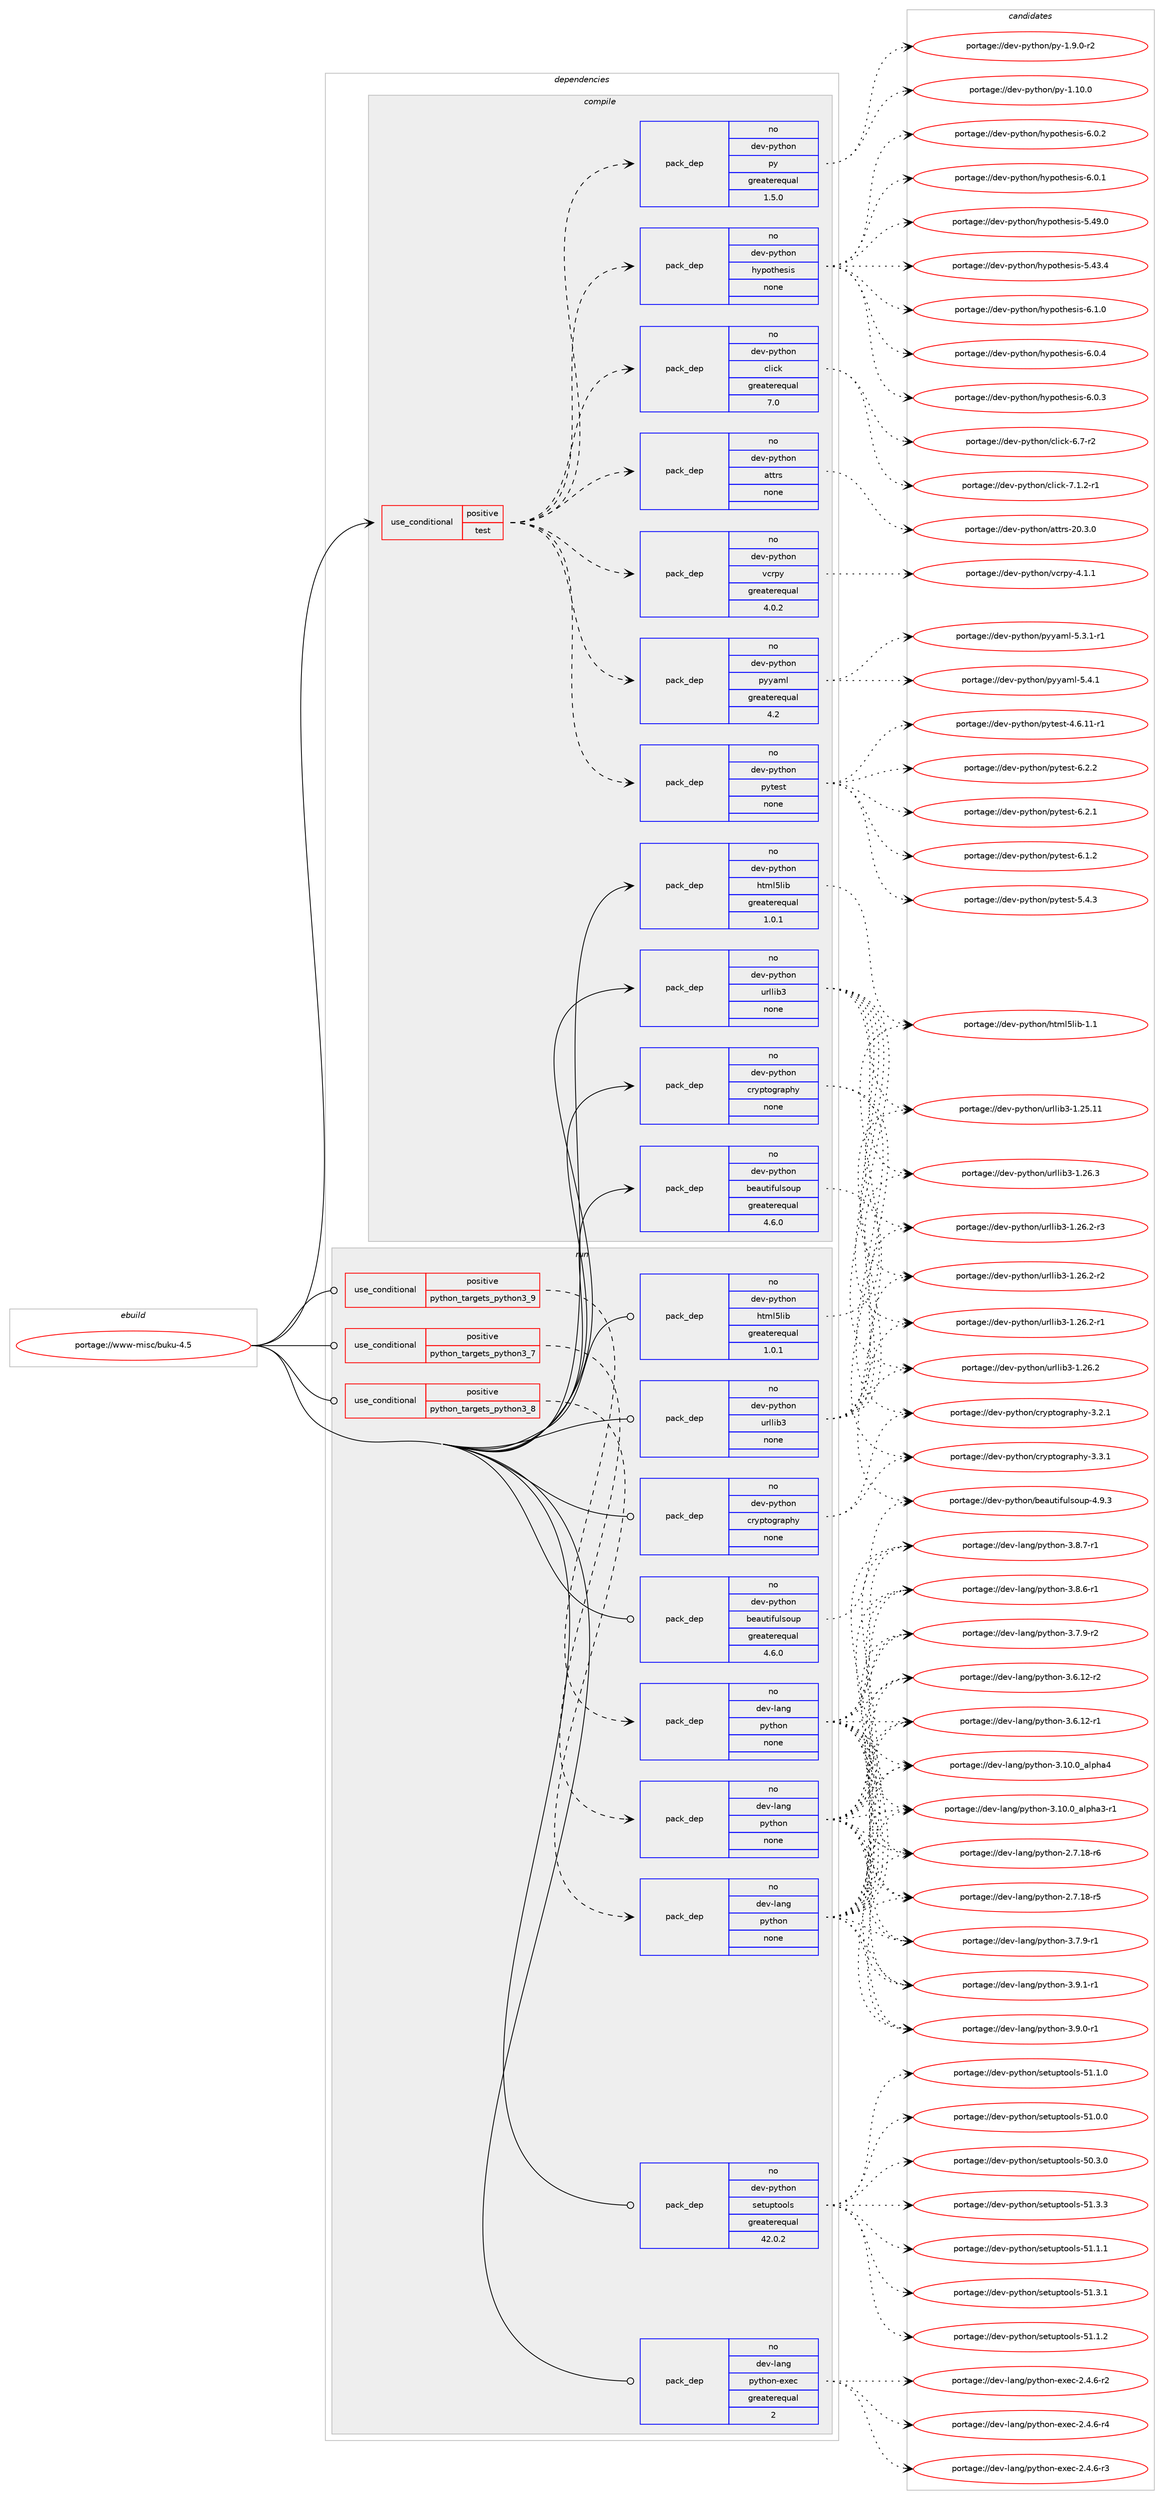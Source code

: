 digraph prolog {

# *************
# Graph options
# *************

newrank=true;
concentrate=true;
compound=true;
graph [rankdir=LR,fontname=Helvetica,fontsize=10,ranksep=1.5];#, ranksep=2.5, nodesep=0.2];
edge  [arrowhead=vee];
node  [fontname=Helvetica,fontsize=10];

# **********
# The ebuild
# **********

subgraph cluster_leftcol {
color=gray;
rank=same;
label=<<i>ebuild</i>>;
id [label="portage://www-misc/buku-4.5", color=red, width=4, href="../www-misc/buku-4.5.svg"];
}

# ****************
# The dependencies
# ****************

subgraph cluster_midcol {
color=gray;
label=<<i>dependencies</i>>;
subgraph cluster_compile {
fillcolor="#eeeeee";
style=filled;
label=<<i>compile</i>>;
subgraph cond803 {
dependency3798 [label=<<TABLE BORDER="0" CELLBORDER="1" CELLSPACING="0" CELLPADDING="4"><TR><TD ROWSPAN="3" CELLPADDING="10">use_conditional</TD></TR><TR><TD>positive</TD></TR><TR><TD>test</TD></TR></TABLE>>, shape=none, color=red];
subgraph pack2954 {
dependency3799 [label=<<TABLE BORDER="0" CELLBORDER="1" CELLSPACING="0" CELLPADDING="4" WIDTH="220"><TR><TD ROWSPAN="6" CELLPADDING="30">pack_dep</TD></TR><TR><TD WIDTH="110">no</TD></TR><TR><TD>dev-python</TD></TR><TR><TD>attrs</TD></TR><TR><TD>none</TD></TR><TR><TD></TD></TR></TABLE>>, shape=none, color=blue];
}
dependency3798:e -> dependency3799:w [weight=20,style="dashed",arrowhead="vee"];
subgraph pack2955 {
dependency3800 [label=<<TABLE BORDER="0" CELLBORDER="1" CELLSPACING="0" CELLPADDING="4" WIDTH="220"><TR><TD ROWSPAN="6" CELLPADDING="30">pack_dep</TD></TR><TR><TD WIDTH="110">no</TD></TR><TR><TD>dev-python</TD></TR><TR><TD>click</TD></TR><TR><TD>greaterequal</TD></TR><TR><TD>7.0</TD></TR></TABLE>>, shape=none, color=blue];
}
dependency3798:e -> dependency3800:w [weight=20,style="dashed",arrowhead="vee"];
subgraph pack2956 {
dependency3801 [label=<<TABLE BORDER="0" CELLBORDER="1" CELLSPACING="0" CELLPADDING="4" WIDTH="220"><TR><TD ROWSPAN="6" CELLPADDING="30">pack_dep</TD></TR><TR><TD WIDTH="110">no</TD></TR><TR><TD>dev-python</TD></TR><TR><TD>hypothesis</TD></TR><TR><TD>none</TD></TR><TR><TD></TD></TR></TABLE>>, shape=none, color=blue];
}
dependency3798:e -> dependency3801:w [weight=20,style="dashed",arrowhead="vee"];
subgraph pack2957 {
dependency3802 [label=<<TABLE BORDER="0" CELLBORDER="1" CELLSPACING="0" CELLPADDING="4" WIDTH="220"><TR><TD ROWSPAN="6" CELLPADDING="30">pack_dep</TD></TR><TR><TD WIDTH="110">no</TD></TR><TR><TD>dev-python</TD></TR><TR><TD>py</TD></TR><TR><TD>greaterequal</TD></TR><TR><TD>1.5.0</TD></TR></TABLE>>, shape=none, color=blue];
}
dependency3798:e -> dependency3802:w [weight=20,style="dashed",arrowhead="vee"];
subgraph pack2958 {
dependency3803 [label=<<TABLE BORDER="0" CELLBORDER="1" CELLSPACING="0" CELLPADDING="4" WIDTH="220"><TR><TD ROWSPAN="6" CELLPADDING="30">pack_dep</TD></TR><TR><TD WIDTH="110">no</TD></TR><TR><TD>dev-python</TD></TR><TR><TD>pytest</TD></TR><TR><TD>none</TD></TR><TR><TD></TD></TR></TABLE>>, shape=none, color=blue];
}
dependency3798:e -> dependency3803:w [weight=20,style="dashed",arrowhead="vee"];
subgraph pack2959 {
dependency3804 [label=<<TABLE BORDER="0" CELLBORDER="1" CELLSPACING="0" CELLPADDING="4" WIDTH="220"><TR><TD ROWSPAN="6" CELLPADDING="30">pack_dep</TD></TR><TR><TD WIDTH="110">no</TD></TR><TR><TD>dev-python</TD></TR><TR><TD>pyyaml</TD></TR><TR><TD>greaterequal</TD></TR><TR><TD>4.2</TD></TR></TABLE>>, shape=none, color=blue];
}
dependency3798:e -> dependency3804:w [weight=20,style="dashed",arrowhead="vee"];
subgraph pack2960 {
dependency3805 [label=<<TABLE BORDER="0" CELLBORDER="1" CELLSPACING="0" CELLPADDING="4" WIDTH="220"><TR><TD ROWSPAN="6" CELLPADDING="30">pack_dep</TD></TR><TR><TD WIDTH="110">no</TD></TR><TR><TD>dev-python</TD></TR><TR><TD>vcrpy</TD></TR><TR><TD>greaterequal</TD></TR><TR><TD>4.0.2</TD></TR></TABLE>>, shape=none, color=blue];
}
dependency3798:e -> dependency3805:w [weight=20,style="dashed",arrowhead="vee"];
}
id:e -> dependency3798:w [weight=20,style="solid",arrowhead="vee"];
subgraph pack2961 {
dependency3806 [label=<<TABLE BORDER="0" CELLBORDER="1" CELLSPACING="0" CELLPADDING="4" WIDTH="220"><TR><TD ROWSPAN="6" CELLPADDING="30">pack_dep</TD></TR><TR><TD WIDTH="110">no</TD></TR><TR><TD>dev-python</TD></TR><TR><TD>beautifulsoup</TD></TR><TR><TD>greaterequal</TD></TR><TR><TD>4.6.0</TD></TR></TABLE>>, shape=none, color=blue];
}
id:e -> dependency3806:w [weight=20,style="solid",arrowhead="vee"];
subgraph pack2962 {
dependency3807 [label=<<TABLE BORDER="0" CELLBORDER="1" CELLSPACING="0" CELLPADDING="4" WIDTH="220"><TR><TD ROWSPAN="6" CELLPADDING="30">pack_dep</TD></TR><TR><TD WIDTH="110">no</TD></TR><TR><TD>dev-python</TD></TR><TR><TD>cryptography</TD></TR><TR><TD>none</TD></TR><TR><TD></TD></TR></TABLE>>, shape=none, color=blue];
}
id:e -> dependency3807:w [weight=20,style="solid",arrowhead="vee"];
subgraph pack2963 {
dependency3808 [label=<<TABLE BORDER="0" CELLBORDER="1" CELLSPACING="0" CELLPADDING="4" WIDTH="220"><TR><TD ROWSPAN="6" CELLPADDING="30">pack_dep</TD></TR><TR><TD WIDTH="110">no</TD></TR><TR><TD>dev-python</TD></TR><TR><TD>html5lib</TD></TR><TR><TD>greaterequal</TD></TR><TR><TD>1.0.1</TD></TR></TABLE>>, shape=none, color=blue];
}
id:e -> dependency3808:w [weight=20,style="solid",arrowhead="vee"];
subgraph pack2964 {
dependency3809 [label=<<TABLE BORDER="0" CELLBORDER="1" CELLSPACING="0" CELLPADDING="4" WIDTH="220"><TR><TD ROWSPAN="6" CELLPADDING="30">pack_dep</TD></TR><TR><TD WIDTH="110">no</TD></TR><TR><TD>dev-python</TD></TR><TR><TD>urllib3</TD></TR><TR><TD>none</TD></TR><TR><TD></TD></TR></TABLE>>, shape=none, color=blue];
}
id:e -> dependency3809:w [weight=20,style="solid",arrowhead="vee"];
}
subgraph cluster_compileandrun {
fillcolor="#eeeeee";
style=filled;
label=<<i>compile and run</i>>;
}
subgraph cluster_run {
fillcolor="#eeeeee";
style=filled;
label=<<i>run</i>>;
subgraph cond804 {
dependency3810 [label=<<TABLE BORDER="0" CELLBORDER="1" CELLSPACING="0" CELLPADDING="4"><TR><TD ROWSPAN="3" CELLPADDING="10">use_conditional</TD></TR><TR><TD>positive</TD></TR><TR><TD>python_targets_python3_7</TD></TR></TABLE>>, shape=none, color=red];
subgraph pack2965 {
dependency3811 [label=<<TABLE BORDER="0" CELLBORDER="1" CELLSPACING="0" CELLPADDING="4" WIDTH="220"><TR><TD ROWSPAN="6" CELLPADDING="30">pack_dep</TD></TR><TR><TD WIDTH="110">no</TD></TR><TR><TD>dev-lang</TD></TR><TR><TD>python</TD></TR><TR><TD>none</TD></TR><TR><TD></TD></TR></TABLE>>, shape=none, color=blue];
}
dependency3810:e -> dependency3811:w [weight=20,style="dashed",arrowhead="vee"];
}
id:e -> dependency3810:w [weight=20,style="solid",arrowhead="odot"];
subgraph cond805 {
dependency3812 [label=<<TABLE BORDER="0" CELLBORDER="1" CELLSPACING="0" CELLPADDING="4"><TR><TD ROWSPAN="3" CELLPADDING="10">use_conditional</TD></TR><TR><TD>positive</TD></TR><TR><TD>python_targets_python3_8</TD></TR></TABLE>>, shape=none, color=red];
subgraph pack2966 {
dependency3813 [label=<<TABLE BORDER="0" CELLBORDER="1" CELLSPACING="0" CELLPADDING="4" WIDTH="220"><TR><TD ROWSPAN="6" CELLPADDING="30">pack_dep</TD></TR><TR><TD WIDTH="110">no</TD></TR><TR><TD>dev-lang</TD></TR><TR><TD>python</TD></TR><TR><TD>none</TD></TR><TR><TD></TD></TR></TABLE>>, shape=none, color=blue];
}
dependency3812:e -> dependency3813:w [weight=20,style="dashed",arrowhead="vee"];
}
id:e -> dependency3812:w [weight=20,style="solid",arrowhead="odot"];
subgraph cond806 {
dependency3814 [label=<<TABLE BORDER="0" CELLBORDER="1" CELLSPACING="0" CELLPADDING="4"><TR><TD ROWSPAN="3" CELLPADDING="10">use_conditional</TD></TR><TR><TD>positive</TD></TR><TR><TD>python_targets_python3_9</TD></TR></TABLE>>, shape=none, color=red];
subgraph pack2967 {
dependency3815 [label=<<TABLE BORDER="0" CELLBORDER="1" CELLSPACING="0" CELLPADDING="4" WIDTH="220"><TR><TD ROWSPAN="6" CELLPADDING="30">pack_dep</TD></TR><TR><TD WIDTH="110">no</TD></TR><TR><TD>dev-lang</TD></TR><TR><TD>python</TD></TR><TR><TD>none</TD></TR><TR><TD></TD></TR></TABLE>>, shape=none, color=blue];
}
dependency3814:e -> dependency3815:w [weight=20,style="dashed",arrowhead="vee"];
}
id:e -> dependency3814:w [weight=20,style="solid",arrowhead="odot"];
subgraph pack2968 {
dependency3816 [label=<<TABLE BORDER="0" CELLBORDER="1" CELLSPACING="0" CELLPADDING="4" WIDTH="220"><TR><TD ROWSPAN="6" CELLPADDING="30">pack_dep</TD></TR><TR><TD WIDTH="110">no</TD></TR><TR><TD>dev-lang</TD></TR><TR><TD>python-exec</TD></TR><TR><TD>greaterequal</TD></TR><TR><TD>2</TD></TR></TABLE>>, shape=none, color=blue];
}
id:e -> dependency3816:w [weight=20,style="solid",arrowhead="odot"];
subgraph pack2969 {
dependency3817 [label=<<TABLE BORDER="0" CELLBORDER="1" CELLSPACING="0" CELLPADDING="4" WIDTH="220"><TR><TD ROWSPAN="6" CELLPADDING="30">pack_dep</TD></TR><TR><TD WIDTH="110">no</TD></TR><TR><TD>dev-python</TD></TR><TR><TD>beautifulsoup</TD></TR><TR><TD>greaterequal</TD></TR><TR><TD>4.6.0</TD></TR></TABLE>>, shape=none, color=blue];
}
id:e -> dependency3817:w [weight=20,style="solid",arrowhead="odot"];
subgraph pack2970 {
dependency3818 [label=<<TABLE BORDER="0" CELLBORDER="1" CELLSPACING="0" CELLPADDING="4" WIDTH="220"><TR><TD ROWSPAN="6" CELLPADDING="30">pack_dep</TD></TR><TR><TD WIDTH="110">no</TD></TR><TR><TD>dev-python</TD></TR><TR><TD>cryptography</TD></TR><TR><TD>none</TD></TR><TR><TD></TD></TR></TABLE>>, shape=none, color=blue];
}
id:e -> dependency3818:w [weight=20,style="solid",arrowhead="odot"];
subgraph pack2971 {
dependency3819 [label=<<TABLE BORDER="0" CELLBORDER="1" CELLSPACING="0" CELLPADDING="4" WIDTH="220"><TR><TD ROWSPAN="6" CELLPADDING="30">pack_dep</TD></TR><TR><TD WIDTH="110">no</TD></TR><TR><TD>dev-python</TD></TR><TR><TD>html5lib</TD></TR><TR><TD>greaterequal</TD></TR><TR><TD>1.0.1</TD></TR></TABLE>>, shape=none, color=blue];
}
id:e -> dependency3819:w [weight=20,style="solid",arrowhead="odot"];
subgraph pack2972 {
dependency3820 [label=<<TABLE BORDER="0" CELLBORDER="1" CELLSPACING="0" CELLPADDING="4" WIDTH="220"><TR><TD ROWSPAN="6" CELLPADDING="30">pack_dep</TD></TR><TR><TD WIDTH="110">no</TD></TR><TR><TD>dev-python</TD></TR><TR><TD>setuptools</TD></TR><TR><TD>greaterequal</TD></TR><TR><TD>42.0.2</TD></TR></TABLE>>, shape=none, color=blue];
}
id:e -> dependency3820:w [weight=20,style="solid",arrowhead="odot"];
subgraph pack2973 {
dependency3821 [label=<<TABLE BORDER="0" CELLBORDER="1" CELLSPACING="0" CELLPADDING="4" WIDTH="220"><TR><TD ROWSPAN="6" CELLPADDING="30">pack_dep</TD></TR><TR><TD WIDTH="110">no</TD></TR><TR><TD>dev-python</TD></TR><TR><TD>urllib3</TD></TR><TR><TD>none</TD></TR><TR><TD></TD></TR></TABLE>>, shape=none, color=blue];
}
id:e -> dependency3821:w [weight=20,style="solid",arrowhead="odot"];
}
}

# **************
# The candidates
# **************

subgraph cluster_choices {
rank=same;
color=gray;
label=<<i>candidates</i>>;

subgraph choice2954 {
color=black;
nodesep=1;
choice10010111845112121116104111110479711611611411545504846514648 [label="portage://dev-python/attrs-20.3.0", color=red, width=4,href="../dev-python/attrs-20.3.0.svg"];
dependency3799:e -> choice10010111845112121116104111110479711611611411545504846514648:w [style=dotted,weight="100"];
}
subgraph choice2955 {
color=black;
nodesep=1;
choice100101118451121211161041111104799108105991074555464946504511449 [label="portage://dev-python/click-7.1.2-r1", color=red, width=4,href="../dev-python/click-7.1.2-r1.svg"];
choice10010111845112121116104111110479910810599107455446554511450 [label="portage://dev-python/click-6.7-r2", color=red, width=4,href="../dev-python/click-6.7-r2.svg"];
dependency3800:e -> choice100101118451121211161041111104799108105991074555464946504511449:w [style=dotted,weight="100"];
dependency3800:e -> choice10010111845112121116104111110479910810599107455446554511450:w [style=dotted,weight="100"];
}
subgraph choice2956 {
color=black;
nodesep=1;
choice1001011184511212111610411111047104121112111116104101115105115455446494648 [label="portage://dev-python/hypothesis-6.1.0", color=red, width=4,href="../dev-python/hypothesis-6.1.0.svg"];
choice1001011184511212111610411111047104121112111116104101115105115455446484652 [label="portage://dev-python/hypothesis-6.0.4", color=red, width=4,href="../dev-python/hypothesis-6.0.4.svg"];
choice1001011184511212111610411111047104121112111116104101115105115455446484651 [label="portage://dev-python/hypothesis-6.0.3", color=red, width=4,href="../dev-python/hypothesis-6.0.3.svg"];
choice1001011184511212111610411111047104121112111116104101115105115455446484650 [label="portage://dev-python/hypothesis-6.0.2", color=red, width=4,href="../dev-python/hypothesis-6.0.2.svg"];
choice1001011184511212111610411111047104121112111116104101115105115455446484649 [label="portage://dev-python/hypothesis-6.0.1", color=red, width=4,href="../dev-python/hypothesis-6.0.1.svg"];
choice100101118451121211161041111104710412111211111610410111510511545534652574648 [label="portage://dev-python/hypothesis-5.49.0", color=red, width=4,href="../dev-python/hypothesis-5.49.0.svg"];
choice100101118451121211161041111104710412111211111610410111510511545534652514652 [label="portage://dev-python/hypothesis-5.43.4", color=red, width=4,href="../dev-python/hypothesis-5.43.4.svg"];
dependency3801:e -> choice1001011184511212111610411111047104121112111116104101115105115455446494648:w [style=dotted,weight="100"];
dependency3801:e -> choice1001011184511212111610411111047104121112111116104101115105115455446484652:w [style=dotted,weight="100"];
dependency3801:e -> choice1001011184511212111610411111047104121112111116104101115105115455446484651:w [style=dotted,weight="100"];
dependency3801:e -> choice1001011184511212111610411111047104121112111116104101115105115455446484650:w [style=dotted,weight="100"];
dependency3801:e -> choice1001011184511212111610411111047104121112111116104101115105115455446484649:w [style=dotted,weight="100"];
dependency3801:e -> choice100101118451121211161041111104710412111211111610410111510511545534652574648:w [style=dotted,weight="100"];
dependency3801:e -> choice100101118451121211161041111104710412111211111610410111510511545534652514652:w [style=dotted,weight="100"];
}
subgraph choice2957 {
color=black;
nodesep=1;
choice10010111845112121116104111110471121214549465746484511450 [label="portage://dev-python/py-1.9.0-r2", color=red, width=4,href="../dev-python/py-1.9.0-r2.svg"];
choice100101118451121211161041111104711212145494649484648 [label="portage://dev-python/py-1.10.0", color=red, width=4,href="../dev-python/py-1.10.0.svg"];
dependency3802:e -> choice10010111845112121116104111110471121214549465746484511450:w [style=dotted,weight="100"];
dependency3802:e -> choice100101118451121211161041111104711212145494649484648:w [style=dotted,weight="100"];
}
subgraph choice2958 {
color=black;
nodesep=1;
choice1001011184511212111610411111047112121116101115116455446504650 [label="portage://dev-python/pytest-6.2.2", color=red, width=4,href="../dev-python/pytest-6.2.2.svg"];
choice1001011184511212111610411111047112121116101115116455446504649 [label="portage://dev-python/pytest-6.2.1", color=red, width=4,href="../dev-python/pytest-6.2.1.svg"];
choice1001011184511212111610411111047112121116101115116455446494650 [label="portage://dev-python/pytest-6.1.2", color=red, width=4,href="../dev-python/pytest-6.1.2.svg"];
choice1001011184511212111610411111047112121116101115116455346524651 [label="portage://dev-python/pytest-5.4.3", color=red, width=4,href="../dev-python/pytest-5.4.3.svg"];
choice1001011184511212111610411111047112121116101115116455246544649494511449 [label="portage://dev-python/pytest-4.6.11-r1", color=red, width=4,href="../dev-python/pytest-4.6.11-r1.svg"];
dependency3803:e -> choice1001011184511212111610411111047112121116101115116455446504650:w [style=dotted,weight="100"];
dependency3803:e -> choice1001011184511212111610411111047112121116101115116455446504649:w [style=dotted,weight="100"];
dependency3803:e -> choice1001011184511212111610411111047112121116101115116455446494650:w [style=dotted,weight="100"];
dependency3803:e -> choice1001011184511212111610411111047112121116101115116455346524651:w [style=dotted,weight="100"];
dependency3803:e -> choice1001011184511212111610411111047112121116101115116455246544649494511449:w [style=dotted,weight="100"];
}
subgraph choice2959 {
color=black;
nodesep=1;
choice100101118451121211161041111104711212112197109108455346524649 [label="portage://dev-python/pyyaml-5.4.1", color=red, width=4,href="../dev-python/pyyaml-5.4.1.svg"];
choice1001011184511212111610411111047112121121971091084553465146494511449 [label="portage://dev-python/pyyaml-5.3.1-r1", color=red, width=4,href="../dev-python/pyyaml-5.3.1-r1.svg"];
dependency3804:e -> choice100101118451121211161041111104711212112197109108455346524649:w [style=dotted,weight="100"];
dependency3804:e -> choice1001011184511212111610411111047112121121971091084553465146494511449:w [style=dotted,weight="100"];
}
subgraph choice2960 {
color=black;
nodesep=1;
choice100101118451121211161041111104711899114112121455246494649 [label="portage://dev-python/vcrpy-4.1.1", color=red, width=4,href="../dev-python/vcrpy-4.1.1.svg"];
dependency3805:e -> choice100101118451121211161041111104711899114112121455246494649:w [style=dotted,weight="100"];
}
subgraph choice2961 {
color=black;
nodesep=1;
choice10010111845112121116104111110479810197117116105102117108115111117112455246574651 [label="portage://dev-python/beautifulsoup-4.9.3", color=red, width=4,href="../dev-python/beautifulsoup-4.9.3.svg"];
dependency3806:e -> choice10010111845112121116104111110479810197117116105102117108115111117112455246574651:w [style=dotted,weight="100"];
}
subgraph choice2962 {
color=black;
nodesep=1;
choice10010111845112121116104111110479911412111211611110311497112104121455146514649 [label="portage://dev-python/cryptography-3.3.1", color=red, width=4,href="../dev-python/cryptography-3.3.1.svg"];
choice10010111845112121116104111110479911412111211611110311497112104121455146504649 [label="portage://dev-python/cryptography-3.2.1", color=red, width=4,href="../dev-python/cryptography-3.2.1.svg"];
dependency3807:e -> choice10010111845112121116104111110479911412111211611110311497112104121455146514649:w [style=dotted,weight="100"];
dependency3807:e -> choice10010111845112121116104111110479911412111211611110311497112104121455146504649:w [style=dotted,weight="100"];
}
subgraph choice2963 {
color=black;
nodesep=1;
choice1001011184511212111610411111047104116109108531081059845494649 [label="portage://dev-python/html5lib-1.1", color=red, width=4,href="../dev-python/html5lib-1.1.svg"];
dependency3808:e -> choice1001011184511212111610411111047104116109108531081059845494649:w [style=dotted,weight="100"];
}
subgraph choice2964 {
color=black;
nodesep=1;
choice1001011184511212111610411111047117114108108105985145494650544651 [label="portage://dev-python/urllib3-1.26.3", color=red, width=4,href="../dev-python/urllib3-1.26.3.svg"];
choice10010111845112121116104111110471171141081081059851454946505446504511451 [label="portage://dev-python/urllib3-1.26.2-r3", color=red, width=4,href="../dev-python/urllib3-1.26.2-r3.svg"];
choice10010111845112121116104111110471171141081081059851454946505446504511450 [label="portage://dev-python/urllib3-1.26.2-r2", color=red, width=4,href="../dev-python/urllib3-1.26.2-r2.svg"];
choice10010111845112121116104111110471171141081081059851454946505446504511449 [label="portage://dev-python/urllib3-1.26.2-r1", color=red, width=4,href="../dev-python/urllib3-1.26.2-r1.svg"];
choice1001011184511212111610411111047117114108108105985145494650544650 [label="portage://dev-python/urllib3-1.26.2", color=red, width=4,href="../dev-python/urllib3-1.26.2.svg"];
choice100101118451121211161041111104711711410810810598514549465053464949 [label="portage://dev-python/urllib3-1.25.11", color=red, width=4,href="../dev-python/urllib3-1.25.11.svg"];
dependency3809:e -> choice1001011184511212111610411111047117114108108105985145494650544651:w [style=dotted,weight="100"];
dependency3809:e -> choice10010111845112121116104111110471171141081081059851454946505446504511451:w [style=dotted,weight="100"];
dependency3809:e -> choice10010111845112121116104111110471171141081081059851454946505446504511450:w [style=dotted,weight="100"];
dependency3809:e -> choice10010111845112121116104111110471171141081081059851454946505446504511449:w [style=dotted,weight="100"];
dependency3809:e -> choice1001011184511212111610411111047117114108108105985145494650544650:w [style=dotted,weight="100"];
dependency3809:e -> choice100101118451121211161041111104711711410810810598514549465053464949:w [style=dotted,weight="100"];
}
subgraph choice2965 {
color=black;
nodesep=1;
choice1001011184510897110103471121211161041111104551465746494511449 [label="portage://dev-lang/python-3.9.1-r1", color=red, width=4,href="../dev-lang/python-3.9.1-r1.svg"];
choice1001011184510897110103471121211161041111104551465746484511449 [label="portage://dev-lang/python-3.9.0-r1", color=red, width=4,href="../dev-lang/python-3.9.0-r1.svg"];
choice1001011184510897110103471121211161041111104551465646554511449 [label="portage://dev-lang/python-3.8.7-r1", color=red, width=4,href="../dev-lang/python-3.8.7-r1.svg"];
choice1001011184510897110103471121211161041111104551465646544511449 [label="portage://dev-lang/python-3.8.6-r1", color=red, width=4,href="../dev-lang/python-3.8.6-r1.svg"];
choice1001011184510897110103471121211161041111104551465546574511450 [label="portage://dev-lang/python-3.7.9-r2", color=red, width=4,href="../dev-lang/python-3.7.9-r2.svg"];
choice1001011184510897110103471121211161041111104551465546574511449 [label="portage://dev-lang/python-3.7.9-r1", color=red, width=4,href="../dev-lang/python-3.7.9-r1.svg"];
choice100101118451089711010347112121116104111110455146544649504511450 [label="portage://dev-lang/python-3.6.12-r2", color=red, width=4,href="../dev-lang/python-3.6.12-r2.svg"];
choice100101118451089711010347112121116104111110455146544649504511449 [label="portage://dev-lang/python-3.6.12-r1", color=red, width=4,href="../dev-lang/python-3.6.12-r1.svg"];
choice1001011184510897110103471121211161041111104551464948464895971081121049752 [label="portage://dev-lang/python-3.10.0_alpha4", color=red, width=4,href="../dev-lang/python-3.10.0_alpha4.svg"];
choice10010111845108971101034711212111610411111045514649484648959710811210497514511449 [label="portage://dev-lang/python-3.10.0_alpha3-r1", color=red, width=4,href="../dev-lang/python-3.10.0_alpha3-r1.svg"];
choice100101118451089711010347112121116104111110455046554649564511454 [label="portage://dev-lang/python-2.7.18-r6", color=red, width=4,href="../dev-lang/python-2.7.18-r6.svg"];
choice100101118451089711010347112121116104111110455046554649564511453 [label="portage://dev-lang/python-2.7.18-r5", color=red, width=4,href="../dev-lang/python-2.7.18-r5.svg"];
dependency3811:e -> choice1001011184510897110103471121211161041111104551465746494511449:w [style=dotted,weight="100"];
dependency3811:e -> choice1001011184510897110103471121211161041111104551465746484511449:w [style=dotted,weight="100"];
dependency3811:e -> choice1001011184510897110103471121211161041111104551465646554511449:w [style=dotted,weight="100"];
dependency3811:e -> choice1001011184510897110103471121211161041111104551465646544511449:w [style=dotted,weight="100"];
dependency3811:e -> choice1001011184510897110103471121211161041111104551465546574511450:w [style=dotted,weight="100"];
dependency3811:e -> choice1001011184510897110103471121211161041111104551465546574511449:w [style=dotted,weight="100"];
dependency3811:e -> choice100101118451089711010347112121116104111110455146544649504511450:w [style=dotted,weight="100"];
dependency3811:e -> choice100101118451089711010347112121116104111110455146544649504511449:w [style=dotted,weight="100"];
dependency3811:e -> choice1001011184510897110103471121211161041111104551464948464895971081121049752:w [style=dotted,weight="100"];
dependency3811:e -> choice10010111845108971101034711212111610411111045514649484648959710811210497514511449:w [style=dotted,weight="100"];
dependency3811:e -> choice100101118451089711010347112121116104111110455046554649564511454:w [style=dotted,weight="100"];
dependency3811:e -> choice100101118451089711010347112121116104111110455046554649564511453:w [style=dotted,weight="100"];
}
subgraph choice2966 {
color=black;
nodesep=1;
choice1001011184510897110103471121211161041111104551465746494511449 [label="portage://dev-lang/python-3.9.1-r1", color=red, width=4,href="../dev-lang/python-3.9.1-r1.svg"];
choice1001011184510897110103471121211161041111104551465746484511449 [label="portage://dev-lang/python-3.9.0-r1", color=red, width=4,href="../dev-lang/python-3.9.0-r1.svg"];
choice1001011184510897110103471121211161041111104551465646554511449 [label="portage://dev-lang/python-3.8.7-r1", color=red, width=4,href="../dev-lang/python-3.8.7-r1.svg"];
choice1001011184510897110103471121211161041111104551465646544511449 [label="portage://dev-lang/python-3.8.6-r1", color=red, width=4,href="../dev-lang/python-3.8.6-r1.svg"];
choice1001011184510897110103471121211161041111104551465546574511450 [label="portage://dev-lang/python-3.7.9-r2", color=red, width=4,href="../dev-lang/python-3.7.9-r2.svg"];
choice1001011184510897110103471121211161041111104551465546574511449 [label="portage://dev-lang/python-3.7.9-r1", color=red, width=4,href="../dev-lang/python-3.7.9-r1.svg"];
choice100101118451089711010347112121116104111110455146544649504511450 [label="portage://dev-lang/python-3.6.12-r2", color=red, width=4,href="../dev-lang/python-3.6.12-r2.svg"];
choice100101118451089711010347112121116104111110455146544649504511449 [label="portage://dev-lang/python-3.6.12-r1", color=red, width=4,href="../dev-lang/python-3.6.12-r1.svg"];
choice1001011184510897110103471121211161041111104551464948464895971081121049752 [label="portage://dev-lang/python-3.10.0_alpha4", color=red, width=4,href="../dev-lang/python-3.10.0_alpha4.svg"];
choice10010111845108971101034711212111610411111045514649484648959710811210497514511449 [label="portage://dev-lang/python-3.10.0_alpha3-r1", color=red, width=4,href="../dev-lang/python-3.10.0_alpha3-r1.svg"];
choice100101118451089711010347112121116104111110455046554649564511454 [label="portage://dev-lang/python-2.7.18-r6", color=red, width=4,href="../dev-lang/python-2.7.18-r6.svg"];
choice100101118451089711010347112121116104111110455046554649564511453 [label="portage://dev-lang/python-2.7.18-r5", color=red, width=4,href="../dev-lang/python-2.7.18-r5.svg"];
dependency3813:e -> choice1001011184510897110103471121211161041111104551465746494511449:w [style=dotted,weight="100"];
dependency3813:e -> choice1001011184510897110103471121211161041111104551465746484511449:w [style=dotted,weight="100"];
dependency3813:e -> choice1001011184510897110103471121211161041111104551465646554511449:w [style=dotted,weight="100"];
dependency3813:e -> choice1001011184510897110103471121211161041111104551465646544511449:w [style=dotted,weight="100"];
dependency3813:e -> choice1001011184510897110103471121211161041111104551465546574511450:w [style=dotted,weight="100"];
dependency3813:e -> choice1001011184510897110103471121211161041111104551465546574511449:w [style=dotted,weight="100"];
dependency3813:e -> choice100101118451089711010347112121116104111110455146544649504511450:w [style=dotted,weight="100"];
dependency3813:e -> choice100101118451089711010347112121116104111110455146544649504511449:w [style=dotted,weight="100"];
dependency3813:e -> choice1001011184510897110103471121211161041111104551464948464895971081121049752:w [style=dotted,weight="100"];
dependency3813:e -> choice10010111845108971101034711212111610411111045514649484648959710811210497514511449:w [style=dotted,weight="100"];
dependency3813:e -> choice100101118451089711010347112121116104111110455046554649564511454:w [style=dotted,weight="100"];
dependency3813:e -> choice100101118451089711010347112121116104111110455046554649564511453:w [style=dotted,weight="100"];
}
subgraph choice2967 {
color=black;
nodesep=1;
choice1001011184510897110103471121211161041111104551465746494511449 [label="portage://dev-lang/python-3.9.1-r1", color=red, width=4,href="../dev-lang/python-3.9.1-r1.svg"];
choice1001011184510897110103471121211161041111104551465746484511449 [label="portage://dev-lang/python-3.9.0-r1", color=red, width=4,href="../dev-lang/python-3.9.0-r1.svg"];
choice1001011184510897110103471121211161041111104551465646554511449 [label="portage://dev-lang/python-3.8.7-r1", color=red, width=4,href="../dev-lang/python-3.8.7-r1.svg"];
choice1001011184510897110103471121211161041111104551465646544511449 [label="portage://dev-lang/python-3.8.6-r1", color=red, width=4,href="../dev-lang/python-3.8.6-r1.svg"];
choice1001011184510897110103471121211161041111104551465546574511450 [label="portage://dev-lang/python-3.7.9-r2", color=red, width=4,href="../dev-lang/python-3.7.9-r2.svg"];
choice1001011184510897110103471121211161041111104551465546574511449 [label="portage://dev-lang/python-3.7.9-r1", color=red, width=4,href="../dev-lang/python-3.7.9-r1.svg"];
choice100101118451089711010347112121116104111110455146544649504511450 [label="portage://dev-lang/python-3.6.12-r2", color=red, width=4,href="../dev-lang/python-3.6.12-r2.svg"];
choice100101118451089711010347112121116104111110455146544649504511449 [label="portage://dev-lang/python-3.6.12-r1", color=red, width=4,href="../dev-lang/python-3.6.12-r1.svg"];
choice1001011184510897110103471121211161041111104551464948464895971081121049752 [label="portage://dev-lang/python-3.10.0_alpha4", color=red, width=4,href="../dev-lang/python-3.10.0_alpha4.svg"];
choice10010111845108971101034711212111610411111045514649484648959710811210497514511449 [label="portage://dev-lang/python-3.10.0_alpha3-r1", color=red, width=4,href="../dev-lang/python-3.10.0_alpha3-r1.svg"];
choice100101118451089711010347112121116104111110455046554649564511454 [label="portage://dev-lang/python-2.7.18-r6", color=red, width=4,href="../dev-lang/python-2.7.18-r6.svg"];
choice100101118451089711010347112121116104111110455046554649564511453 [label="portage://dev-lang/python-2.7.18-r5", color=red, width=4,href="../dev-lang/python-2.7.18-r5.svg"];
dependency3815:e -> choice1001011184510897110103471121211161041111104551465746494511449:w [style=dotted,weight="100"];
dependency3815:e -> choice1001011184510897110103471121211161041111104551465746484511449:w [style=dotted,weight="100"];
dependency3815:e -> choice1001011184510897110103471121211161041111104551465646554511449:w [style=dotted,weight="100"];
dependency3815:e -> choice1001011184510897110103471121211161041111104551465646544511449:w [style=dotted,weight="100"];
dependency3815:e -> choice1001011184510897110103471121211161041111104551465546574511450:w [style=dotted,weight="100"];
dependency3815:e -> choice1001011184510897110103471121211161041111104551465546574511449:w [style=dotted,weight="100"];
dependency3815:e -> choice100101118451089711010347112121116104111110455146544649504511450:w [style=dotted,weight="100"];
dependency3815:e -> choice100101118451089711010347112121116104111110455146544649504511449:w [style=dotted,weight="100"];
dependency3815:e -> choice1001011184510897110103471121211161041111104551464948464895971081121049752:w [style=dotted,weight="100"];
dependency3815:e -> choice10010111845108971101034711212111610411111045514649484648959710811210497514511449:w [style=dotted,weight="100"];
dependency3815:e -> choice100101118451089711010347112121116104111110455046554649564511454:w [style=dotted,weight="100"];
dependency3815:e -> choice100101118451089711010347112121116104111110455046554649564511453:w [style=dotted,weight="100"];
}
subgraph choice2968 {
color=black;
nodesep=1;
choice10010111845108971101034711212111610411111045101120101994550465246544511452 [label="portage://dev-lang/python-exec-2.4.6-r4", color=red, width=4,href="../dev-lang/python-exec-2.4.6-r4.svg"];
choice10010111845108971101034711212111610411111045101120101994550465246544511451 [label="portage://dev-lang/python-exec-2.4.6-r3", color=red, width=4,href="../dev-lang/python-exec-2.4.6-r3.svg"];
choice10010111845108971101034711212111610411111045101120101994550465246544511450 [label="portage://dev-lang/python-exec-2.4.6-r2", color=red, width=4,href="../dev-lang/python-exec-2.4.6-r2.svg"];
dependency3816:e -> choice10010111845108971101034711212111610411111045101120101994550465246544511452:w [style=dotted,weight="100"];
dependency3816:e -> choice10010111845108971101034711212111610411111045101120101994550465246544511451:w [style=dotted,weight="100"];
dependency3816:e -> choice10010111845108971101034711212111610411111045101120101994550465246544511450:w [style=dotted,weight="100"];
}
subgraph choice2969 {
color=black;
nodesep=1;
choice10010111845112121116104111110479810197117116105102117108115111117112455246574651 [label="portage://dev-python/beautifulsoup-4.9.3", color=red, width=4,href="../dev-python/beautifulsoup-4.9.3.svg"];
dependency3817:e -> choice10010111845112121116104111110479810197117116105102117108115111117112455246574651:w [style=dotted,weight="100"];
}
subgraph choice2970 {
color=black;
nodesep=1;
choice10010111845112121116104111110479911412111211611110311497112104121455146514649 [label="portage://dev-python/cryptography-3.3.1", color=red, width=4,href="../dev-python/cryptography-3.3.1.svg"];
choice10010111845112121116104111110479911412111211611110311497112104121455146504649 [label="portage://dev-python/cryptography-3.2.1", color=red, width=4,href="../dev-python/cryptography-3.2.1.svg"];
dependency3818:e -> choice10010111845112121116104111110479911412111211611110311497112104121455146514649:w [style=dotted,weight="100"];
dependency3818:e -> choice10010111845112121116104111110479911412111211611110311497112104121455146504649:w [style=dotted,weight="100"];
}
subgraph choice2971 {
color=black;
nodesep=1;
choice1001011184511212111610411111047104116109108531081059845494649 [label="portage://dev-python/html5lib-1.1", color=red, width=4,href="../dev-python/html5lib-1.1.svg"];
dependency3819:e -> choice1001011184511212111610411111047104116109108531081059845494649:w [style=dotted,weight="100"];
}
subgraph choice2972 {
color=black;
nodesep=1;
choice100101118451121211161041111104711510111611711211611111110811545534946514651 [label="portage://dev-python/setuptools-51.3.3", color=red, width=4,href="../dev-python/setuptools-51.3.3.svg"];
choice100101118451121211161041111104711510111611711211611111110811545534946514649 [label="portage://dev-python/setuptools-51.3.1", color=red, width=4,href="../dev-python/setuptools-51.3.1.svg"];
choice100101118451121211161041111104711510111611711211611111110811545534946494650 [label="portage://dev-python/setuptools-51.1.2", color=red, width=4,href="../dev-python/setuptools-51.1.2.svg"];
choice100101118451121211161041111104711510111611711211611111110811545534946494649 [label="portage://dev-python/setuptools-51.1.1", color=red, width=4,href="../dev-python/setuptools-51.1.1.svg"];
choice100101118451121211161041111104711510111611711211611111110811545534946494648 [label="portage://dev-python/setuptools-51.1.0", color=red, width=4,href="../dev-python/setuptools-51.1.0.svg"];
choice100101118451121211161041111104711510111611711211611111110811545534946484648 [label="portage://dev-python/setuptools-51.0.0", color=red, width=4,href="../dev-python/setuptools-51.0.0.svg"];
choice100101118451121211161041111104711510111611711211611111110811545534846514648 [label="portage://dev-python/setuptools-50.3.0", color=red, width=4,href="../dev-python/setuptools-50.3.0.svg"];
dependency3820:e -> choice100101118451121211161041111104711510111611711211611111110811545534946514651:w [style=dotted,weight="100"];
dependency3820:e -> choice100101118451121211161041111104711510111611711211611111110811545534946514649:w [style=dotted,weight="100"];
dependency3820:e -> choice100101118451121211161041111104711510111611711211611111110811545534946494650:w [style=dotted,weight="100"];
dependency3820:e -> choice100101118451121211161041111104711510111611711211611111110811545534946494649:w [style=dotted,weight="100"];
dependency3820:e -> choice100101118451121211161041111104711510111611711211611111110811545534946494648:w [style=dotted,weight="100"];
dependency3820:e -> choice100101118451121211161041111104711510111611711211611111110811545534946484648:w [style=dotted,weight="100"];
dependency3820:e -> choice100101118451121211161041111104711510111611711211611111110811545534846514648:w [style=dotted,weight="100"];
}
subgraph choice2973 {
color=black;
nodesep=1;
choice1001011184511212111610411111047117114108108105985145494650544651 [label="portage://dev-python/urllib3-1.26.3", color=red, width=4,href="../dev-python/urllib3-1.26.3.svg"];
choice10010111845112121116104111110471171141081081059851454946505446504511451 [label="portage://dev-python/urllib3-1.26.2-r3", color=red, width=4,href="../dev-python/urllib3-1.26.2-r3.svg"];
choice10010111845112121116104111110471171141081081059851454946505446504511450 [label="portage://dev-python/urllib3-1.26.2-r2", color=red, width=4,href="../dev-python/urllib3-1.26.2-r2.svg"];
choice10010111845112121116104111110471171141081081059851454946505446504511449 [label="portage://dev-python/urllib3-1.26.2-r1", color=red, width=4,href="../dev-python/urllib3-1.26.2-r1.svg"];
choice1001011184511212111610411111047117114108108105985145494650544650 [label="portage://dev-python/urllib3-1.26.2", color=red, width=4,href="../dev-python/urllib3-1.26.2.svg"];
choice100101118451121211161041111104711711410810810598514549465053464949 [label="portage://dev-python/urllib3-1.25.11", color=red, width=4,href="../dev-python/urllib3-1.25.11.svg"];
dependency3821:e -> choice1001011184511212111610411111047117114108108105985145494650544651:w [style=dotted,weight="100"];
dependency3821:e -> choice10010111845112121116104111110471171141081081059851454946505446504511451:w [style=dotted,weight="100"];
dependency3821:e -> choice10010111845112121116104111110471171141081081059851454946505446504511450:w [style=dotted,weight="100"];
dependency3821:e -> choice10010111845112121116104111110471171141081081059851454946505446504511449:w [style=dotted,weight="100"];
dependency3821:e -> choice1001011184511212111610411111047117114108108105985145494650544650:w [style=dotted,weight="100"];
dependency3821:e -> choice100101118451121211161041111104711711410810810598514549465053464949:w [style=dotted,weight="100"];
}
}

}
